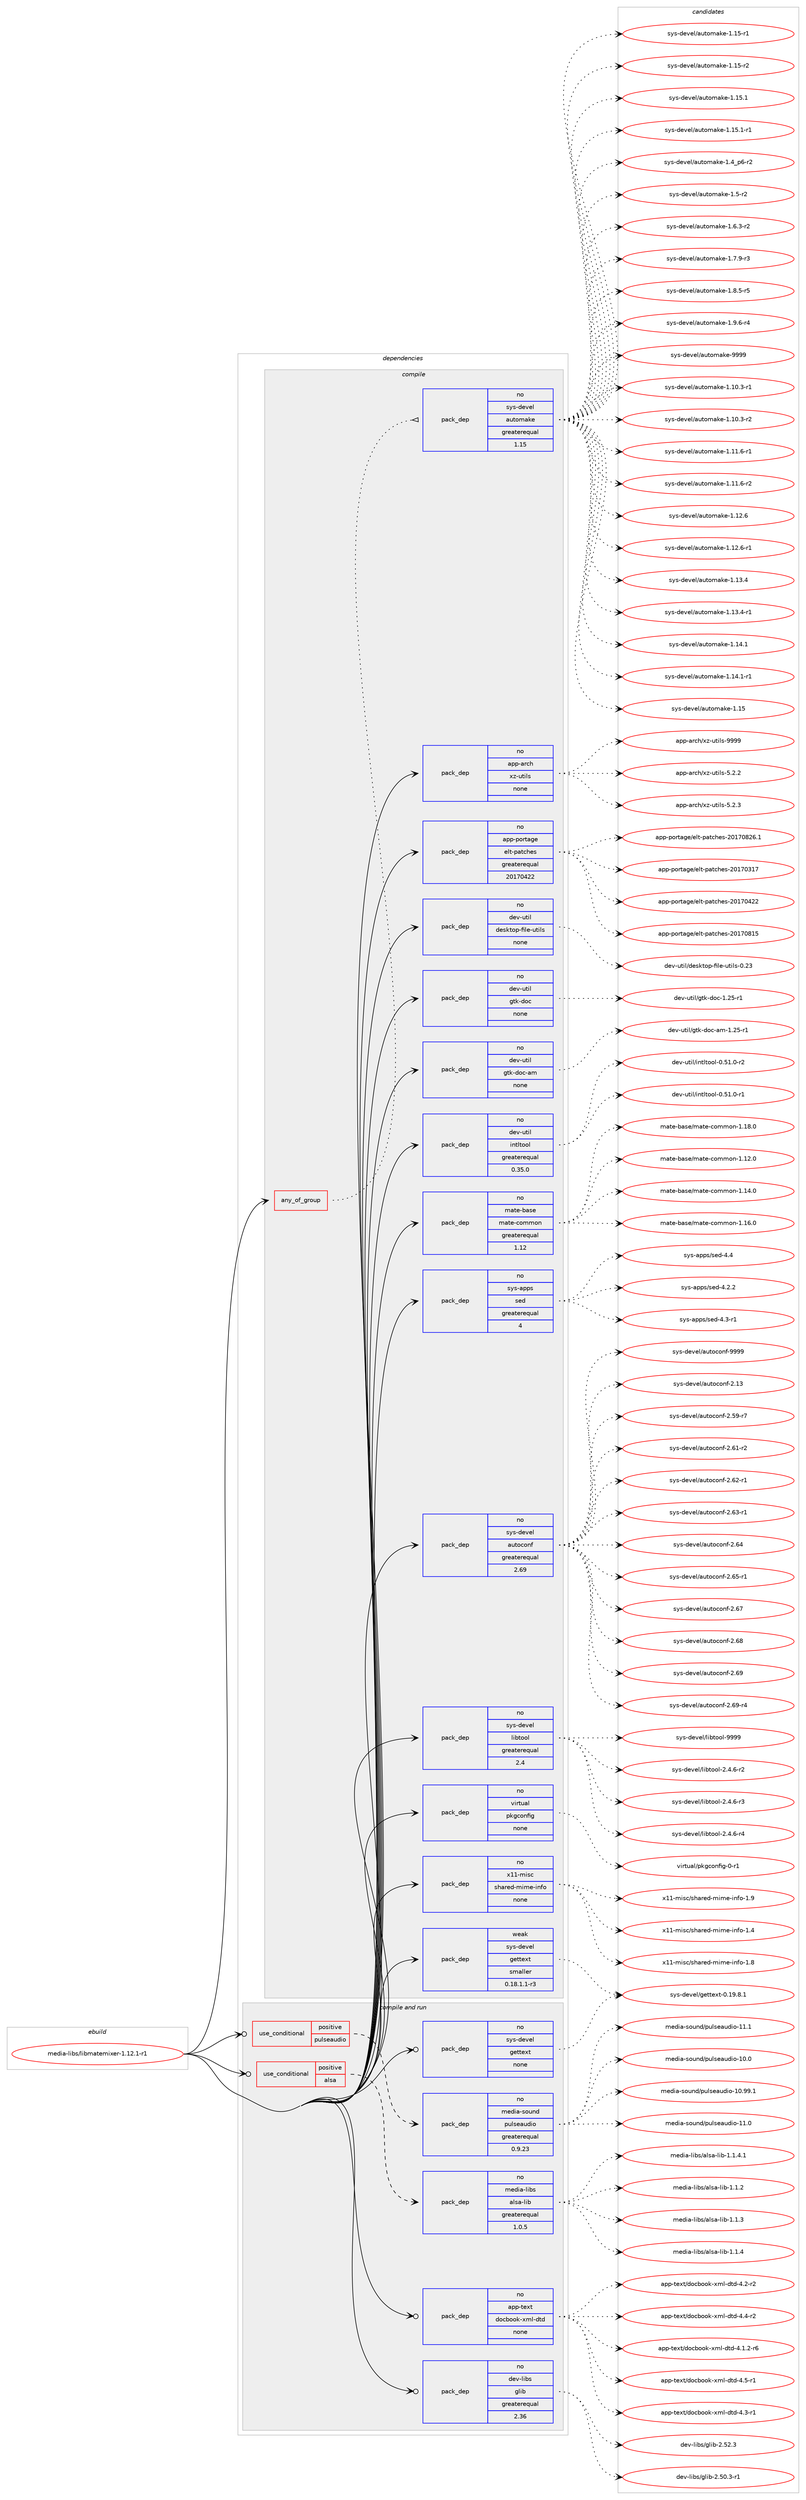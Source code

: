 digraph prolog {

# *************
# Graph options
# *************

newrank=true;
concentrate=true;
compound=true;
graph [rankdir=LR,fontname=Helvetica,fontsize=10,ranksep=1.5];#, ranksep=2.5, nodesep=0.2];
edge  [arrowhead=vee];
node  [fontname=Helvetica,fontsize=10];

# **********
# The ebuild
# **********

subgraph cluster_leftcol {
color=gray;
rank=same;
label=<<i>ebuild</i>>;
id [label="media-libs/libmatemixer-1.12.1-r1", color=red, width=4, href="../media-libs/libmatemixer-1.12.1-r1.svg"];
}

# ****************
# The dependencies
# ****************

subgraph cluster_midcol {
color=gray;
label=<<i>dependencies</i>>;
subgraph cluster_compile {
fillcolor="#eeeeee";
style=filled;
label=<<i>compile</i>>;
subgraph any5540 {
dependency364049 [label=<<TABLE BORDER="0" CELLBORDER="1" CELLSPACING="0" CELLPADDING="4"><TR><TD CELLPADDING="10">any_of_group</TD></TR></TABLE>>, shape=none, color=red];subgraph pack268602 {
dependency364050 [label=<<TABLE BORDER="0" CELLBORDER="1" CELLSPACING="0" CELLPADDING="4" WIDTH="220"><TR><TD ROWSPAN="6" CELLPADDING="30">pack_dep</TD></TR><TR><TD WIDTH="110">no</TD></TR><TR><TD>sys-devel</TD></TR><TR><TD>automake</TD></TR><TR><TD>greaterequal</TD></TR><TR><TD>1.15</TD></TR></TABLE>>, shape=none, color=blue];
}
dependency364049:e -> dependency364050:w [weight=20,style="dotted",arrowhead="oinv"];
}
id:e -> dependency364049:w [weight=20,style="solid",arrowhead="vee"];
subgraph pack268603 {
dependency364051 [label=<<TABLE BORDER="0" CELLBORDER="1" CELLSPACING="0" CELLPADDING="4" WIDTH="220"><TR><TD ROWSPAN="6" CELLPADDING="30">pack_dep</TD></TR><TR><TD WIDTH="110">no</TD></TR><TR><TD>app-arch</TD></TR><TR><TD>xz-utils</TD></TR><TR><TD>none</TD></TR><TR><TD></TD></TR></TABLE>>, shape=none, color=blue];
}
id:e -> dependency364051:w [weight=20,style="solid",arrowhead="vee"];
subgraph pack268604 {
dependency364052 [label=<<TABLE BORDER="0" CELLBORDER="1" CELLSPACING="0" CELLPADDING="4" WIDTH="220"><TR><TD ROWSPAN="6" CELLPADDING="30">pack_dep</TD></TR><TR><TD WIDTH="110">no</TD></TR><TR><TD>app-portage</TD></TR><TR><TD>elt-patches</TD></TR><TR><TD>greaterequal</TD></TR><TR><TD>20170422</TD></TR></TABLE>>, shape=none, color=blue];
}
id:e -> dependency364052:w [weight=20,style="solid",arrowhead="vee"];
subgraph pack268605 {
dependency364053 [label=<<TABLE BORDER="0" CELLBORDER="1" CELLSPACING="0" CELLPADDING="4" WIDTH="220"><TR><TD ROWSPAN="6" CELLPADDING="30">pack_dep</TD></TR><TR><TD WIDTH="110">no</TD></TR><TR><TD>dev-util</TD></TR><TR><TD>desktop-file-utils</TD></TR><TR><TD>none</TD></TR><TR><TD></TD></TR></TABLE>>, shape=none, color=blue];
}
id:e -> dependency364053:w [weight=20,style="solid",arrowhead="vee"];
subgraph pack268606 {
dependency364054 [label=<<TABLE BORDER="0" CELLBORDER="1" CELLSPACING="0" CELLPADDING="4" WIDTH="220"><TR><TD ROWSPAN="6" CELLPADDING="30">pack_dep</TD></TR><TR><TD WIDTH="110">no</TD></TR><TR><TD>dev-util</TD></TR><TR><TD>gtk-doc</TD></TR><TR><TD>none</TD></TR><TR><TD></TD></TR></TABLE>>, shape=none, color=blue];
}
id:e -> dependency364054:w [weight=20,style="solid",arrowhead="vee"];
subgraph pack268607 {
dependency364055 [label=<<TABLE BORDER="0" CELLBORDER="1" CELLSPACING="0" CELLPADDING="4" WIDTH="220"><TR><TD ROWSPAN="6" CELLPADDING="30">pack_dep</TD></TR><TR><TD WIDTH="110">no</TD></TR><TR><TD>dev-util</TD></TR><TR><TD>gtk-doc-am</TD></TR><TR><TD>none</TD></TR><TR><TD></TD></TR></TABLE>>, shape=none, color=blue];
}
id:e -> dependency364055:w [weight=20,style="solid",arrowhead="vee"];
subgraph pack268608 {
dependency364056 [label=<<TABLE BORDER="0" CELLBORDER="1" CELLSPACING="0" CELLPADDING="4" WIDTH="220"><TR><TD ROWSPAN="6" CELLPADDING="30">pack_dep</TD></TR><TR><TD WIDTH="110">no</TD></TR><TR><TD>dev-util</TD></TR><TR><TD>intltool</TD></TR><TR><TD>greaterequal</TD></TR><TR><TD>0.35.0</TD></TR></TABLE>>, shape=none, color=blue];
}
id:e -> dependency364056:w [weight=20,style="solid",arrowhead="vee"];
subgraph pack268609 {
dependency364057 [label=<<TABLE BORDER="0" CELLBORDER="1" CELLSPACING="0" CELLPADDING="4" WIDTH="220"><TR><TD ROWSPAN="6" CELLPADDING="30">pack_dep</TD></TR><TR><TD WIDTH="110">no</TD></TR><TR><TD>mate-base</TD></TR><TR><TD>mate-common</TD></TR><TR><TD>greaterequal</TD></TR><TR><TD>1.12</TD></TR></TABLE>>, shape=none, color=blue];
}
id:e -> dependency364057:w [weight=20,style="solid",arrowhead="vee"];
subgraph pack268610 {
dependency364058 [label=<<TABLE BORDER="0" CELLBORDER="1" CELLSPACING="0" CELLPADDING="4" WIDTH="220"><TR><TD ROWSPAN="6" CELLPADDING="30">pack_dep</TD></TR><TR><TD WIDTH="110">no</TD></TR><TR><TD>sys-apps</TD></TR><TR><TD>sed</TD></TR><TR><TD>greaterequal</TD></TR><TR><TD>4</TD></TR></TABLE>>, shape=none, color=blue];
}
id:e -> dependency364058:w [weight=20,style="solid",arrowhead="vee"];
subgraph pack268611 {
dependency364059 [label=<<TABLE BORDER="0" CELLBORDER="1" CELLSPACING="0" CELLPADDING="4" WIDTH="220"><TR><TD ROWSPAN="6" CELLPADDING="30">pack_dep</TD></TR><TR><TD WIDTH="110">no</TD></TR><TR><TD>sys-devel</TD></TR><TR><TD>autoconf</TD></TR><TR><TD>greaterequal</TD></TR><TR><TD>2.69</TD></TR></TABLE>>, shape=none, color=blue];
}
id:e -> dependency364059:w [weight=20,style="solid",arrowhead="vee"];
subgraph pack268612 {
dependency364060 [label=<<TABLE BORDER="0" CELLBORDER="1" CELLSPACING="0" CELLPADDING="4" WIDTH="220"><TR><TD ROWSPAN="6" CELLPADDING="30">pack_dep</TD></TR><TR><TD WIDTH="110">no</TD></TR><TR><TD>sys-devel</TD></TR><TR><TD>libtool</TD></TR><TR><TD>greaterequal</TD></TR><TR><TD>2.4</TD></TR></TABLE>>, shape=none, color=blue];
}
id:e -> dependency364060:w [weight=20,style="solid",arrowhead="vee"];
subgraph pack268613 {
dependency364061 [label=<<TABLE BORDER="0" CELLBORDER="1" CELLSPACING="0" CELLPADDING="4" WIDTH="220"><TR><TD ROWSPAN="6" CELLPADDING="30">pack_dep</TD></TR><TR><TD WIDTH="110">no</TD></TR><TR><TD>virtual</TD></TR><TR><TD>pkgconfig</TD></TR><TR><TD>none</TD></TR><TR><TD></TD></TR></TABLE>>, shape=none, color=blue];
}
id:e -> dependency364061:w [weight=20,style="solid",arrowhead="vee"];
subgraph pack268614 {
dependency364062 [label=<<TABLE BORDER="0" CELLBORDER="1" CELLSPACING="0" CELLPADDING="4" WIDTH="220"><TR><TD ROWSPAN="6" CELLPADDING="30">pack_dep</TD></TR><TR><TD WIDTH="110">no</TD></TR><TR><TD>x11-misc</TD></TR><TR><TD>shared-mime-info</TD></TR><TR><TD>none</TD></TR><TR><TD></TD></TR></TABLE>>, shape=none, color=blue];
}
id:e -> dependency364062:w [weight=20,style="solid",arrowhead="vee"];
subgraph pack268615 {
dependency364063 [label=<<TABLE BORDER="0" CELLBORDER="1" CELLSPACING="0" CELLPADDING="4" WIDTH="220"><TR><TD ROWSPAN="6" CELLPADDING="30">pack_dep</TD></TR><TR><TD WIDTH="110">weak</TD></TR><TR><TD>sys-devel</TD></TR><TR><TD>gettext</TD></TR><TR><TD>smaller</TD></TR><TR><TD>0.18.1.1-r3</TD></TR></TABLE>>, shape=none, color=blue];
}
id:e -> dependency364063:w [weight=20,style="solid",arrowhead="vee"];
}
subgraph cluster_compileandrun {
fillcolor="#eeeeee";
style=filled;
label=<<i>compile and run</i>>;
subgraph cond89769 {
dependency364064 [label=<<TABLE BORDER="0" CELLBORDER="1" CELLSPACING="0" CELLPADDING="4"><TR><TD ROWSPAN="3" CELLPADDING="10">use_conditional</TD></TR><TR><TD>positive</TD></TR><TR><TD>alsa</TD></TR></TABLE>>, shape=none, color=red];
subgraph pack268616 {
dependency364065 [label=<<TABLE BORDER="0" CELLBORDER="1" CELLSPACING="0" CELLPADDING="4" WIDTH="220"><TR><TD ROWSPAN="6" CELLPADDING="30">pack_dep</TD></TR><TR><TD WIDTH="110">no</TD></TR><TR><TD>media-libs</TD></TR><TR><TD>alsa-lib</TD></TR><TR><TD>greaterequal</TD></TR><TR><TD>1.0.5</TD></TR></TABLE>>, shape=none, color=blue];
}
dependency364064:e -> dependency364065:w [weight=20,style="dashed",arrowhead="vee"];
}
id:e -> dependency364064:w [weight=20,style="solid",arrowhead="odotvee"];
subgraph cond89770 {
dependency364066 [label=<<TABLE BORDER="0" CELLBORDER="1" CELLSPACING="0" CELLPADDING="4"><TR><TD ROWSPAN="3" CELLPADDING="10">use_conditional</TD></TR><TR><TD>positive</TD></TR><TR><TD>pulseaudio</TD></TR></TABLE>>, shape=none, color=red];
subgraph pack268617 {
dependency364067 [label=<<TABLE BORDER="0" CELLBORDER="1" CELLSPACING="0" CELLPADDING="4" WIDTH="220"><TR><TD ROWSPAN="6" CELLPADDING="30">pack_dep</TD></TR><TR><TD WIDTH="110">no</TD></TR><TR><TD>media-sound</TD></TR><TR><TD>pulseaudio</TD></TR><TR><TD>greaterequal</TD></TR><TR><TD>0.9.23</TD></TR></TABLE>>, shape=none, color=blue];
}
dependency364066:e -> dependency364067:w [weight=20,style="dashed",arrowhead="vee"];
}
id:e -> dependency364066:w [weight=20,style="solid",arrowhead="odotvee"];
subgraph pack268618 {
dependency364068 [label=<<TABLE BORDER="0" CELLBORDER="1" CELLSPACING="0" CELLPADDING="4" WIDTH="220"><TR><TD ROWSPAN="6" CELLPADDING="30">pack_dep</TD></TR><TR><TD WIDTH="110">no</TD></TR><TR><TD>app-text</TD></TR><TR><TD>docbook-xml-dtd</TD></TR><TR><TD>none</TD></TR><TR><TD></TD></TR></TABLE>>, shape=none, color=blue];
}
id:e -> dependency364068:w [weight=20,style="solid",arrowhead="odotvee"];
subgraph pack268619 {
dependency364069 [label=<<TABLE BORDER="0" CELLBORDER="1" CELLSPACING="0" CELLPADDING="4" WIDTH="220"><TR><TD ROWSPAN="6" CELLPADDING="30">pack_dep</TD></TR><TR><TD WIDTH="110">no</TD></TR><TR><TD>dev-libs</TD></TR><TR><TD>glib</TD></TR><TR><TD>greaterequal</TD></TR><TR><TD>2.36</TD></TR></TABLE>>, shape=none, color=blue];
}
id:e -> dependency364069:w [weight=20,style="solid",arrowhead="odotvee"];
subgraph pack268620 {
dependency364070 [label=<<TABLE BORDER="0" CELLBORDER="1" CELLSPACING="0" CELLPADDING="4" WIDTH="220"><TR><TD ROWSPAN="6" CELLPADDING="30">pack_dep</TD></TR><TR><TD WIDTH="110">no</TD></TR><TR><TD>sys-devel</TD></TR><TR><TD>gettext</TD></TR><TR><TD>none</TD></TR><TR><TD></TD></TR></TABLE>>, shape=none, color=blue];
}
id:e -> dependency364070:w [weight=20,style="solid",arrowhead="odotvee"];
}
subgraph cluster_run {
fillcolor="#eeeeee";
style=filled;
label=<<i>run</i>>;
}
}

# **************
# The candidates
# **************

subgraph cluster_choices {
rank=same;
color=gray;
label=<<i>candidates</i>>;

subgraph choice268602 {
color=black;
nodesep=1;
choice11512111545100101118101108479711711611110997107101454946494846514511449 [label="sys-devel/automake-1.10.3-r1", color=red, width=4,href="../sys-devel/automake-1.10.3-r1.svg"];
choice11512111545100101118101108479711711611110997107101454946494846514511450 [label="sys-devel/automake-1.10.3-r2", color=red, width=4,href="../sys-devel/automake-1.10.3-r2.svg"];
choice11512111545100101118101108479711711611110997107101454946494946544511449 [label="sys-devel/automake-1.11.6-r1", color=red, width=4,href="../sys-devel/automake-1.11.6-r1.svg"];
choice11512111545100101118101108479711711611110997107101454946494946544511450 [label="sys-devel/automake-1.11.6-r2", color=red, width=4,href="../sys-devel/automake-1.11.6-r2.svg"];
choice1151211154510010111810110847971171161111099710710145494649504654 [label="sys-devel/automake-1.12.6", color=red, width=4,href="../sys-devel/automake-1.12.6.svg"];
choice11512111545100101118101108479711711611110997107101454946495046544511449 [label="sys-devel/automake-1.12.6-r1", color=red, width=4,href="../sys-devel/automake-1.12.6-r1.svg"];
choice1151211154510010111810110847971171161111099710710145494649514652 [label="sys-devel/automake-1.13.4", color=red, width=4,href="../sys-devel/automake-1.13.4.svg"];
choice11512111545100101118101108479711711611110997107101454946495146524511449 [label="sys-devel/automake-1.13.4-r1", color=red, width=4,href="../sys-devel/automake-1.13.4-r1.svg"];
choice1151211154510010111810110847971171161111099710710145494649524649 [label="sys-devel/automake-1.14.1", color=red, width=4,href="../sys-devel/automake-1.14.1.svg"];
choice11512111545100101118101108479711711611110997107101454946495246494511449 [label="sys-devel/automake-1.14.1-r1", color=red, width=4,href="../sys-devel/automake-1.14.1-r1.svg"];
choice115121115451001011181011084797117116111109971071014549464953 [label="sys-devel/automake-1.15", color=red, width=4,href="../sys-devel/automake-1.15.svg"];
choice1151211154510010111810110847971171161111099710710145494649534511449 [label="sys-devel/automake-1.15-r1", color=red, width=4,href="../sys-devel/automake-1.15-r1.svg"];
choice1151211154510010111810110847971171161111099710710145494649534511450 [label="sys-devel/automake-1.15-r2", color=red, width=4,href="../sys-devel/automake-1.15-r2.svg"];
choice1151211154510010111810110847971171161111099710710145494649534649 [label="sys-devel/automake-1.15.1", color=red, width=4,href="../sys-devel/automake-1.15.1.svg"];
choice11512111545100101118101108479711711611110997107101454946495346494511449 [label="sys-devel/automake-1.15.1-r1", color=red, width=4,href="../sys-devel/automake-1.15.1-r1.svg"];
choice115121115451001011181011084797117116111109971071014549465295112544511450 [label="sys-devel/automake-1.4_p6-r2", color=red, width=4,href="../sys-devel/automake-1.4_p6-r2.svg"];
choice11512111545100101118101108479711711611110997107101454946534511450 [label="sys-devel/automake-1.5-r2", color=red, width=4,href="../sys-devel/automake-1.5-r2.svg"];
choice115121115451001011181011084797117116111109971071014549465446514511450 [label="sys-devel/automake-1.6.3-r2", color=red, width=4,href="../sys-devel/automake-1.6.3-r2.svg"];
choice115121115451001011181011084797117116111109971071014549465546574511451 [label="sys-devel/automake-1.7.9-r3", color=red, width=4,href="../sys-devel/automake-1.7.9-r3.svg"];
choice115121115451001011181011084797117116111109971071014549465646534511453 [label="sys-devel/automake-1.8.5-r5", color=red, width=4,href="../sys-devel/automake-1.8.5-r5.svg"];
choice115121115451001011181011084797117116111109971071014549465746544511452 [label="sys-devel/automake-1.9.6-r4", color=red, width=4,href="../sys-devel/automake-1.9.6-r4.svg"];
choice115121115451001011181011084797117116111109971071014557575757 [label="sys-devel/automake-9999", color=red, width=4,href="../sys-devel/automake-9999.svg"];
dependency364050:e -> choice11512111545100101118101108479711711611110997107101454946494846514511449:w [style=dotted,weight="100"];
dependency364050:e -> choice11512111545100101118101108479711711611110997107101454946494846514511450:w [style=dotted,weight="100"];
dependency364050:e -> choice11512111545100101118101108479711711611110997107101454946494946544511449:w [style=dotted,weight="100"];
dependency364050:e -> choice11512111545100101118101108479711711611110997107101454946494946544511450:w [style=dotted,weight="100"];
dependency364050:e -> choice1151211154510010111810110847971171161111099710710145494649504654:w [style=dotted,weight="100"];
dependency364050:e -> choice11512111545100101118101108479711711611110997107101454946495046544511449:w [style=dotted,weight="100"];
dependency364050:e -> choice1151211154510010111810110847971171161111099710710145494649514652:w [style=dotted,weight="100"];
dependency364050:e -> choice11512111545100101118101108479711711611110997107101454946495146524511449:w [style=dotted,weight="100"];
dependency364050:e -> choice1151211154510010111810110847971171161111099710710145494649524649:w [style=dotted,weight="100"];
dependency364050:e -> choice11512111545100101118101108479711711611110997107101454946495246494511449:w [style=dotted,weight="100"];
dependency364050:e -> choice115121115451001011181011084797117116111109971071014549464953:w [style=dotted,weight="100"];
dependency364050:e -> choice1151211154510010111810110847971171161111099710710145494649534511449:w [style=dotted,weight="100"];
dependency364050:e -> choice1151211154510010111810110847971171161111099710710145494649534511450:w [style=dotted,weight="100"];
dependency364050:e -> choice1151211154510010111810110847971171161111099710710145494649534649:w [style=dotted,weight="100"];
dependency364050:e -> choice11512111545100101118101108479711711611110997107101454946495346494511449:w [style=dotted,weight="100"];
dependency364050:e -> choice115121115451001011181011084797117116111109971071014549465295112544511450:w [style=dotted,weight="100"];
dependency364050:e -> choice11512111545100101118101108479711711611110997107101454946534511450:w [style=dotted,weight="100"];
dependency364050:e -> choice115121115451001011181011084797117116111109971071014549465446514511450:w [style=dotted,weight="100"];
dependency364050:e -> choice115121115451001011181011084797117116111109971071014549465546574511451:w [style=dotted,weight="100"];
dependency364050:e -> choice115121115451001011181011084797117116111109971071014549465646534511453:w [style=dotted,weight="100"];
dependency364050:e -> choice115121115451001011181011084797117116111109971071014549465746544511452:w [style=dotted,weight="100"];
dependency364050:e -> choice115121115451001011181011084797117116111109971071014557575757:w [style=dotted,weight="100"];
}
subgraph choice268603 {
color=black;
nodesep=1;
choice971121124597114991044712012245117116105108115455346504650 [label="app-arch/xz-utils-5.2.2", color=red, width=4,href="../app-arch/xz-utils-5.2.2.svg"];
choice971121124597114991044712012245117116105108115455346504651 [label="app-arch/xz-utils-5.2.3", color=red, width=4,href="../app-arch/xz-utils-5.2.3.svg"];
choice9711211245971149910447120122451171161051081154557575757 [label="app-arch/xz-utils-9999", color=red, width=4,href="../app-arch/xz-utils-9999.svg"];
dependency364051:e -> choice971121124597114991044712012245117116105108115455346504650:w [style=dotted,weight="100"];
dependency364051:e -> choice971121124597114991044712012245117116105108115455346504651:w [style=dotted,weight="100"];
dependency364051:e -> choice9711211245971149910447120122451171161051081154557575757:w [style=dotted,weight="100"];
}
subgraph choice268604 {
color=black;
nodesep=1;
choice97112112451121111141169710310147101108116451129711699104101115455048495548514955 [label="app-portage/elt-patches-20170317", color=red, width=4,href="../app-portage/elt-patches-20170317.svg"];
choice97112112451121111141169710310147101108116451129711699104101115455048495548525050 [label="app-portage/elt-patches-20170422", color=red, width=4,href="../app-portage/elt-patches-20170422.svg"];
choice97112112451121111141169710310147101108116451129711699104101115455048495548564953 [label="app-portage/elt-patches-20170815", color=red, width=4,href="../app-portage/elt-patches-20170815.svg"];
choice971121124511211111411697103101471011081164511297116991041011154550484955485650544649 [label="app-portage/elt-patches-20170826.1", color=red, width=4,href="../app-portage/elt-patches-20170826.1.svg"];
dependency364052:e -> choice97112112451121111141169710310147101108116451129711699104101115455048495548514955:w [style=dotted,weight="100"];
dependency364052:e -> choice97112112451121111141169710310147101108116451129711699104101115455048495548525050:w [style=dotted,weight="100"];
dependency364052:e -> choice97112112451121111141169710310147101108116451129711699104101115455048495548564953:w [style=dotted,weight="100"];
dependency364052:e -> choice971121124511211111411697103101471011081164511297116991041011154550484955485650544649:w [style=dotted,weight="100"];
}
subgraph choice268605 {
color=black;
nodesep=1;
choice100101118451171161051084710010111510711611111245102105108101451171161051081154548465051 [label="dev-util/desktop-file-utils-0.23", color=red, width=4,href="../dev-util/desktop-file-utils-0.23.svg"];
dependency364053:e -> choice100101118451171161051084710010111510711611111245102105108101451171161051081154548465051:w [style=dotted,weight="100"];
}
subgraph choice268606 {
color=black;
nodesep=1;
choice1001011184511711610510847103116107451001119945494650534511449 [label="dev-util/gtk-doc-1.25-r1", color=red, width=4,href="../dev-util/gtk-doc-1.25-r1.svg"];
dependency364054:e -> choice1001011184511711610510847103116107451001119945494650534511449:w [style=dotted,weight="100"];
}
subgraph choice268607 {
color=black;
nodesep=1;
choice10010111845117116105108471031161074510011199459710945494650534511449 [label="dev-util/gtk-doc-am-1.25-r1", color=red, width=4,href="../dev-util/gtk-doc-am-1.25-r1.svg"];
dependency364055:e -> choice10010111845117116105108471031161074510011199459710945494650534511449:w [style=dotted,weight="100"];
}
subgraph choice268608 {
color=black;
nodesep=1;
choice1001011184511711610510847105110116108116111111108454846534946484511449 [label="dev-util/intltool-0.51.0-r1", color=red, width=4,href="../dev-util/intltool-0.51.0-r1.svg"];
choice1001011184511711610510847105110116108116111111108454846534946484511450 [label="dev-util/intltool-0.51.0-r2", color=red, width=4,href="../dev-util/intltool-0.51.0-r2.svg"];
dependency364056:e -> choice1001011184511711610510847105110116108116111111108454846534946484511449:w [style=dotted,weight="100"];
dependency364056:e -> choice1001011184511711610510847105110116108116111111108454846534946484511450:w [style=dotted,weight="100"];
}
subgraph choice268609 {
color=black;
nodesep=1;
choice109971161014598971151014710997116101459911110910911111045494649504648 [label="mate-base/mate-common-1.12.0", color=red, width=4,href="../mate-base/mate-common-1.12.0.svg"];
choice109971161014598971151014710997116101459911110910911111045494649524648 [label="mate-base/mate-common-1.14.0", color=red, width=4,href="../mate-base/mate-common-1.14.0.svg"];
choice109971161014598971151014710997116101459911110910911111045494649544648 [label="mate-base/mate-common-1.16.0", color=red, width=4,href="../mate-base/mate-common-1.16.0.svg"];
choice109971161014598971151014710997116101459911110910911111045494649564648 [label="mate-base/mate-common-1.18.0", color=red, width=4,href="../mate-base/mate-common-1.18.0.svg"];
dependency364057:e -> choice109971161014598971151014710997116101459911110910911111045494649504648:w [style=dotted,weight="100"];
dependency364057:e -> choice109971161014598971151014710997116101459911110910911111045494649524648:w [style=dotted,weight="100"];
dependency364057:e -> choice109971161014598971151014710997116101459911110910911111045494649544648:w [style=dotted,weight="100"];
dependency364057:e -> choice109971161014598971151014710997116101459911110910911111045494649564648:w [style=dotted,weight="100"];
}
subgraph choice268610 {
color=black;
nodesep=1;
choice115121115459711211211547115101100455246504650 [label="sys-apps/sed-4.2.2", color=red, width=4,href="../sys-apps/sed-4.2.2.svg"];
choice115121115459711211211547115101100455246514511449 [label="sys-apps/sed-4.3-r1", color=red, width=4,href="../sys-apps/sed-4.3-r1.svg"];
choice11512111545971121121154711510110045524652 [label="sys-apps/sed-4.4", color=red, width=4,href="../sys-apps/sed-4.4.svg"];
dependency364058:e -> choice115121115459711211211547115101100455246504650:w [style=dotted,weight="100"];
dependency364058:e -> choice115121115459711211211547115101100455246514511449:w [style=dotted,weight="100"];
dependency364058:e -> choice11512111545971121121154711510110045524652:w [style=dotted,weight="100"];
}
subgraph choice268611 {
color=black;
nodesep=1;
choice115121115451001011181011084797117116111991111101024550464951 [label="sys-devel/autoconf-2.13", color=red, width=4,href="../sys-devel/autoconf-2.13.svg"];
choice1151211154510010111810110847971171161119911111010245504653574511455 [label="sys-devel/autoconf-2.59-r7", color=red, width=4,href="../sys-devel/autoconf-2.59-r7.svg"];
choice1151211154510010111810110847971171161119911111010245504654494511450 [label="sys-devel/autoconf-2.61-r2", color=red, width=4,href="../sys-devel/autoconf-2.61-r2.svg"];
choice1151211154510010111810110847971171161119911111010245504654504511449 [label="sys-devel/autoconf-2.62-r1", color=red, width=4,href="../sys-devel/autoconf-2.62-r1.svg"];
choice1151211154510010111810110847971171161119911111010245504654514511449 [label="sys-devel/autoconf-2.63-r1", color=red, width=4,href="../sys-devel/autoconf-2.63-r1.svg"];
choice115121115451001011181011084797117116111991111101024550465452 [label="sys-devel/autoconf-2.64", color=red, width=4,href="../sys-devel/autoconf-2.64.svg"];
choice1151211154510010111810110847971171161119911111010245504654534511449 [label="sys-devel/autoconf-2.65-r1", color=red, width=4,href="../sys-devel/autoconf-2.65-r1.svg"];
choice115121115451001011181011084797117116111991111101024550465455 [label="sys-devel/autoconf-2.67", color=red, width=4,href="../sys-devel/autoconf-2.67.svg"];
choice115121115451001011181011084797117116111991111101024550465456 [label="sys-devel/autoconf-2.68", color=red, width=4,href="../sys-devel/autoconf-2.68.svg"];
choice115121115451001011181011084797117116111991111101024550465457 [label="sys-devel/autoconf-2.69", color=red, width=4,href="../sys-devel/autoconf-2.69.svg"];
choice1151211154510010111810110847971171161119911111010245504654574511452 [label="sys-devel/autoconf-2.69-r4", color=red, width=4,href="../sys-devel/autoconf-2.69-r4.svg"];
choice115121115451001011181011084797117116111991111101024557575757 [label="sys-devel/autoconf-9999", color=red, width=4,href="../sys-devel/autoconf-9999.svg"];
dependency364059:e -> choice115121115451001011181011084797117116111991111101024550464951:w [style=dotted,weight="100"];
dependency364059:e -> choice1151211154510010111810110847971171161119911111010245504653574511455:w [style=dotted,weight="100"];
dependency364059:e -> choice1151211154510010111810110847971171161119911111010245504654494511450:w [style=dotted,weight="100"];
dependency364059:e -> choice1151211154510010111810110847971171161119911111010245504654504511449:w [style=dotted,weight="100"];
dependency364059:e -> choice1151211154510010111810110847971171161119911111010245504654514511449:w [style=dotted,weight="100"];
dependency364059:e -> choice115121115451001011181011084797117116111991111101024550465452:w [style=dotted,weight="100"];
dependency364059:e -> choice1151211154510010111810110847971171161119911111010245504654534511449:w [style=dotted,weight="100"];
dependency364059:e -> choice115121115451001011181011084797117116111991111101024550465455:w [style=dotted,weight="100"];
dependency364059:e -> choice115121115451001011181011084797117116111991111101024550465456:w [style=dotted,weight="100"];
dependency364059:e -> choice115121115451001011181011084797117116111991111101024550465457:w [style=dotted,weight="100"];
dependency364059:e -> choice1151211154510010111810110847971171161119911111010245504654574511452:w [style=dotted,weight="100"];
dependency364059:e -> choice115121115451001011181011084797117116111991111101024557575757:w [style=dotted,weight="100"];
}
subgraph choice268612 {
color=black;
nodesep=1;
choice1151211154510010111810110847108105981161111111084550465246544511450 [label="sys-devel/libtool-2.4.6-r2", color=red, width=4,href="../sys-devel/libtool-2.4.6-r2.svg"];
choice1151211154510010111810110847108105981161111111084550465246544511451 [label="sys-devel/libtool-2.4.6-r3", color=red, width=4,href="../sys-devel/libtool-2.4.6-r3.svg"];
choice1151211154510010111810110847108105981161111111084550465246544511452 [label="sys-devel/libtool-2.4.6-r4", color=red, width=4,href="../sys-devel/libtool-2.4.6-r4.svg"];
choice1151211154510010111810110847108105981161111111084557575757 [label="sys-devel/libtool-9999", color=red, width=4,href="../sys-devel/libtool-9999.svg"];
dependency364060:e -> choice1151211154510010111810110847108105981161111111084550465246544511450:w [style=dotted,weight="100"];
dependency364060:e -> choice1151211154510010111810110847108105981161111111084550465246544511451:w [style=dotted,weight="100"];
dependency364060:e -> choice1151211154510010111810110847108105981161111111084550465246544511452:w [style=dotted,weight="100"];
dependency364060:e -> choice1151211154510010111810110847108105981161111111084557575757:w [style=dotted,weight="100"];
}
subgraph choice268613 {
color=black;
nodesep=1;
choice11810511411611797108471121071039911111010210510345484511449 [label="virtual/pkgconfig-0-r1", color=red, width=4,href="../virtual/pkgconfig-0-r1.svg"];
dependency364061:e -> choice11810511411611797108471121071039911111010210510345484511449:w [style=dotted,weight="100"];
}
subgraph choice268614 {
color=black;
nodesep=1;
choice120494945109105115994711510497114101100451091051091014510511010211145494652 [label="x11-misc/shared-mime-info-1.4", color=red, width=4,href="../x11-misc/shared-mime-info-1.4.svg"];
choice120494945109105115994711510497114101100451091051091014510511010211145494656 [label="x11-misc/shared-mime-info-1.8", color=red, width=4,href="../x11-misc/shared-mime-info-1.8.svg"];
choice120494945109105115994711510497114101100451091051091014510511010211145494657 [label="x11-misc/shared-mime-info-1.9", color=red, width=4,href="../x11-misc/shared-mime-info-1.9.svg"];
dependency364062:e -> choice120494945109105115994711510497114101100451091051091014510511010211145494652:w [style=dotted,weight="100"];
dependency364062:e -> choice120494945109105115994711510497114101100451091051091014510511010211145494656:w [style=dotted,weight="100"];
dependency364062:e -> choice120494945109105115994711510497114101100451091051091014510511010211145494657:w [style=dotted,weight="100"];
}
subgraph choice268615 {
color=black;
nodesep=1;
choice1151211154510010111810110847103101116116101120116454846495746564649 [label="sys-devel/gettext-0.19.8.1", color=red, width=4,href="../sys-devel/gettext-0.19.8.1.svg"];
dependency364063:e -> choice1151211154510010111810110847103101116116101120116454846495746564649:w [style=dotted,weight="100"];
}
subgraph choice268616 {
color=black;
nodesep=1;
choice1091011001059745108105981154797108115974510810598454946494650 [label="media-libs/alsa-lib-1.1.2", color=red, width=4,href="../media-libs/alsa-lib-1.1.2.svg"];
choice1091011001059745108105981154797108115974510810598454946494651 [label="media-libs/alsa-lib-1.1.3", color=red, width=4,href="../media-libs/alsa-lib-1.1.3.svg"];
choice1091011001059745108105981154797108115974510810598454946494652 [label="media-libs/alsa-lib-1.1.4", color=red, width=4,href="../media-libs/alsa-lib-1.1.4.svg"];
choice10910110010597451081059811547971081159745108105984549464946524649 [label="media-libs/alsa-lib-1.1.4.1", color=red, width=4,href="../media-libs/alsa-lib-1.1.4.1.svg"];
dependency364065:e -> choice1091011001059745108105981154797108115974510810598454946494650:w [style=dotted,weight="100"];
dependency364065:e -> choice1091011001059745108105981154797108115974510810598454946494651:w [style=dotted,weight="100"];
dependency364065:e -> choice1091011001059745108105981154797108115974510810598454946494652:w [style=dotted,weight="100"];
dependency364065:e -> choice10910110010597451081059811547971081159745108105984549464946524649:w [style=dotted,weight="100"];
}
subgraph choice268617 {
color=black;
nodesep=1;
choice109101100105974511511111711010047112117108115101971171001051114549484648 [label="media-sound/pulseaudio-10.0", color=red, width=4,href="../media-sound/pulseaudio-10.0.svg"];
choice109101100105974511511111711010047112117108115101971171001051114549484657574649 [label="media-sound/pulseaudio-10.99.1", color=red, width=4,href="../media-sound/pulseaudio-10.99.1.svg"];
choice109101100105974511511111711010047112117108115101971171001051114549494648 [label="media-sound/pulseaudio-11.0", color=red, width=4,href="../media-sound/pulseaudio-11.0.svg"];
choice109101100105974511511111711010047112117108115101971171001051114549494649 [label="media-sound/pulseaudio-11.1", color=red, width=4,href="../media-sound/pulseaudio-11.1.svg"];
dependency364067:e -> choice109101100105974511511111711010047112117108115101971171001051114549484648:w [style=dotted,weight="100"];
dependency364067:e -> choice109101100105974511511111711010047112117108115101971171001051114549484657574649:w [style=dotted,weight="100"];
dependency364067:e -> choice109101100105974511511111711010047112117108115101971171001051114549494648:w [style=dotted,weight="100"];
dependency364067:e -> choice109101100105974511511111711010047112117108115101971171001051114549494649:w [style=dotted,weight="100"];
}
subgraph choice268618 {
color=black;
nodesep=1;
choice971121124511610112011647100111999811111110745120109108451001161004552464946504511454 [label="app-text/docbook-xml-dtd-4.1.2-r6", color=red, width=4,href="../app-text/docbook-xml-dtd-4.1.2-r6.svg"];
choice97112112451161011201164710011199981111111074512010910845100116100455246504511450 [label="app-text/docbook-xml-dtd-4.2-r2", color=red, width=4,href="../app-text/docbook-xml-dtd-4.2-r2.svg"];
choice97112112451161011201164710011199981111111074512010910845100116100455246514511449 [label="app-text/docbook-xml-dtd-4.3-r1", color=red, width=4,href="../app-text/docbook-xml-dtd-4.3-r1.svg"];
choice97112112451161011201164710011199981111111074512010910845100116100455246524511450 [label="app-text/docbook-xml-dtd-4.4-r2", color=red, width=4,href="../app-text/docbook-xml-dtd-4.4-r2.svg"];
choice97112112451161011201164710011199981111111074512010910845100116100455246534511449 [label="app-text/docbook-xml-dtd-4.5-r1", color=red, width=4,href="../app-text/docbook-xml-dtd-4.5-r1.svg"];
dependency364068:e -> choice971121124511610112011647100111999811111110745120109108451001161004552464946504511454:w [style=dotted,weight="100"];
dependency364068:e -> choice97112112451161011201164710011199981111111074512010910845100116100455246504511450:w [style=dotted,weight="100"];
dependency364068:e -> choice97112112451161011201164710011199981111111074512010910845100116100455246514511449:w [style=dotted,weight="100"];
dependency364068:e -> choice97112112451161011201164710011199981111111074512010910845100116100455246524511450:w [style=dotted,weight="100"];
dependency364068:e -> choice97112112451161011201164710011199981111111074512010910845100116100455246534511449:w [style=dotted,weight="100"];
}
subgraph choice268619 {
color=black;
nodesep=1;
choice10010111845108105981154710310810598455046534846514511449 [label="dev-libs/glib-2.50.3-r1", color=red, width=4,href="../dev-libs/glib-2.50.3-r1.svg"];
choice1001011184510810598115471031081059845504653504651 [label="dev-libs/glib-2.52.3", color=red, width=4,href="../dev-libs/glib-2.52.3.svg"];
dependency364069:e -> choice10010111845108105981154710310810598455046534846514511449:w [style=dotted,weight="100"];
dependency364069:e -> choice1001011184510810598115471031081059845504653504651:w [style=dotted,weight="100"];
}
subgraph choice268620 {
color=black;
nodesep=1;
choice1151211154510010111810110847103101116116101120116454846495746564649 [label="sys-devel/gettext-0.19.8.1", color=red, width=4,href="../sys-devel/gettext-0.19.8.1.svg"];
dependency364070:e -> choice1151211154510010111810110847103101116116101120116454846495746564649:w [style=dotted,weight="100"];
}
}

}
